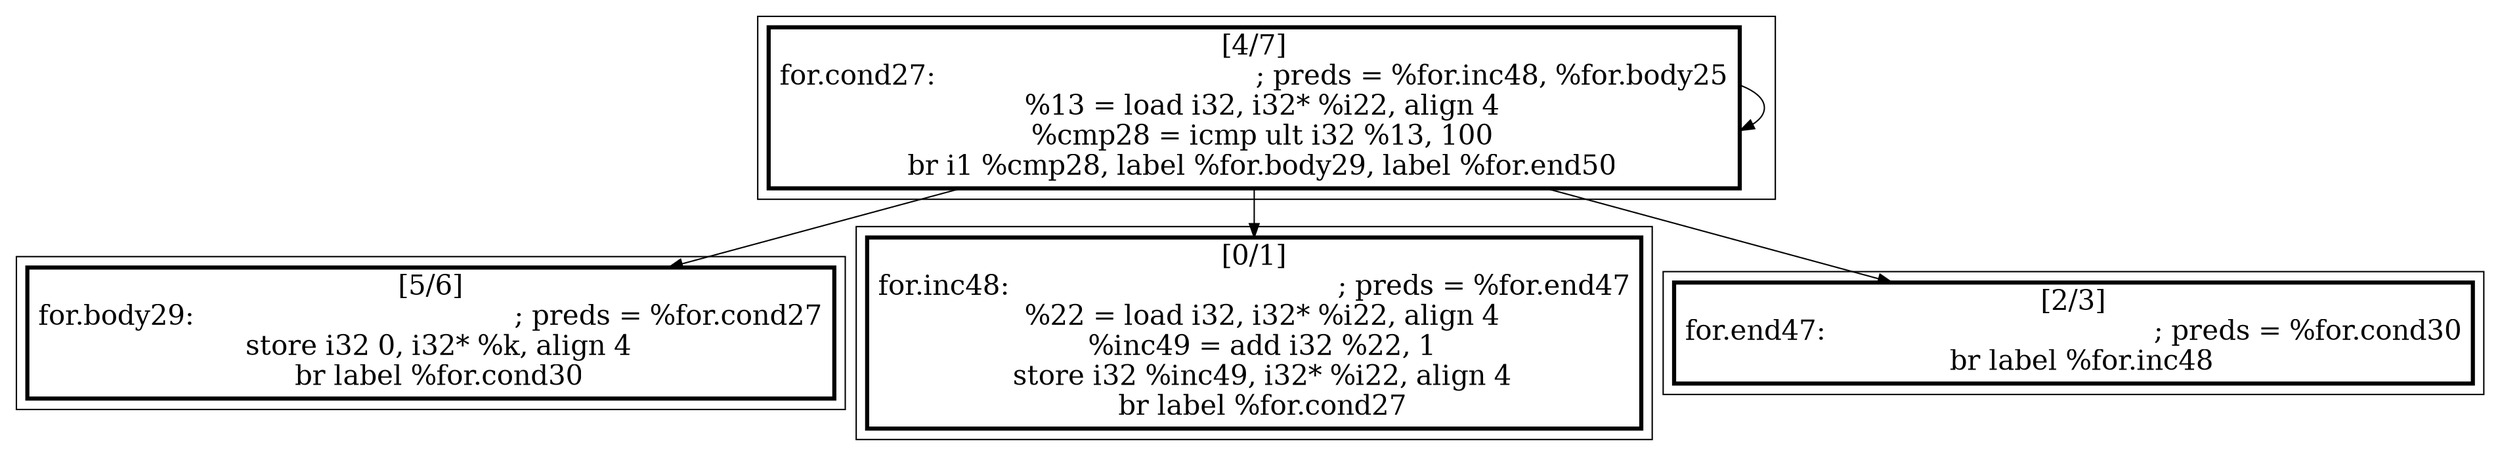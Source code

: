 
digraph G {



node178->node179 [ ]
node178->node176 [ ]
node178->node178 [ ]
node178->node177 [ ]


subgraph cluster3 {


node179 [penwidth=3.0,fontsize=20,shape=rectangle,label="[5/6]
for.body29:                                       ; preds = %for.cond27
  store i32 0, i32* %k, align 4
  br label %for.cond30
" ]



}

subgraph cluster2 {


node178 [penwidth=3.0,fontsize=20,shape=rectangle,label="[4/7]
for.cond27:                                       ; preds = %for.inc48, %for.body25
  %13 = load i32, i32* %i22, align 4
  %cmp28 = icmp ult i32 %13, 100
  br i1 %cmp28, label %for.body29, label %for.end50
" ]



}

subgraph cluster0 {


node176 [penwidth=3.0,fontsize=20,shape=rectangle,label="[0/1]
for.inc48:                                        ; preds = %for.end47
  %22 = load i32, i32* %i22, align 4
  %inc49 = add i32 %22, 1
  store i32 %inc49, i32* %i22, align 4
  br label %for.cond27
" ]



}

subgraph cluster1 {


node177 [penwidth=3.0,fontsize=20,shape=rectangle,label="[2/3]
for.end47:                                        ; preds = %for.cond30
  br label %for.inc48
" ]



}

}
